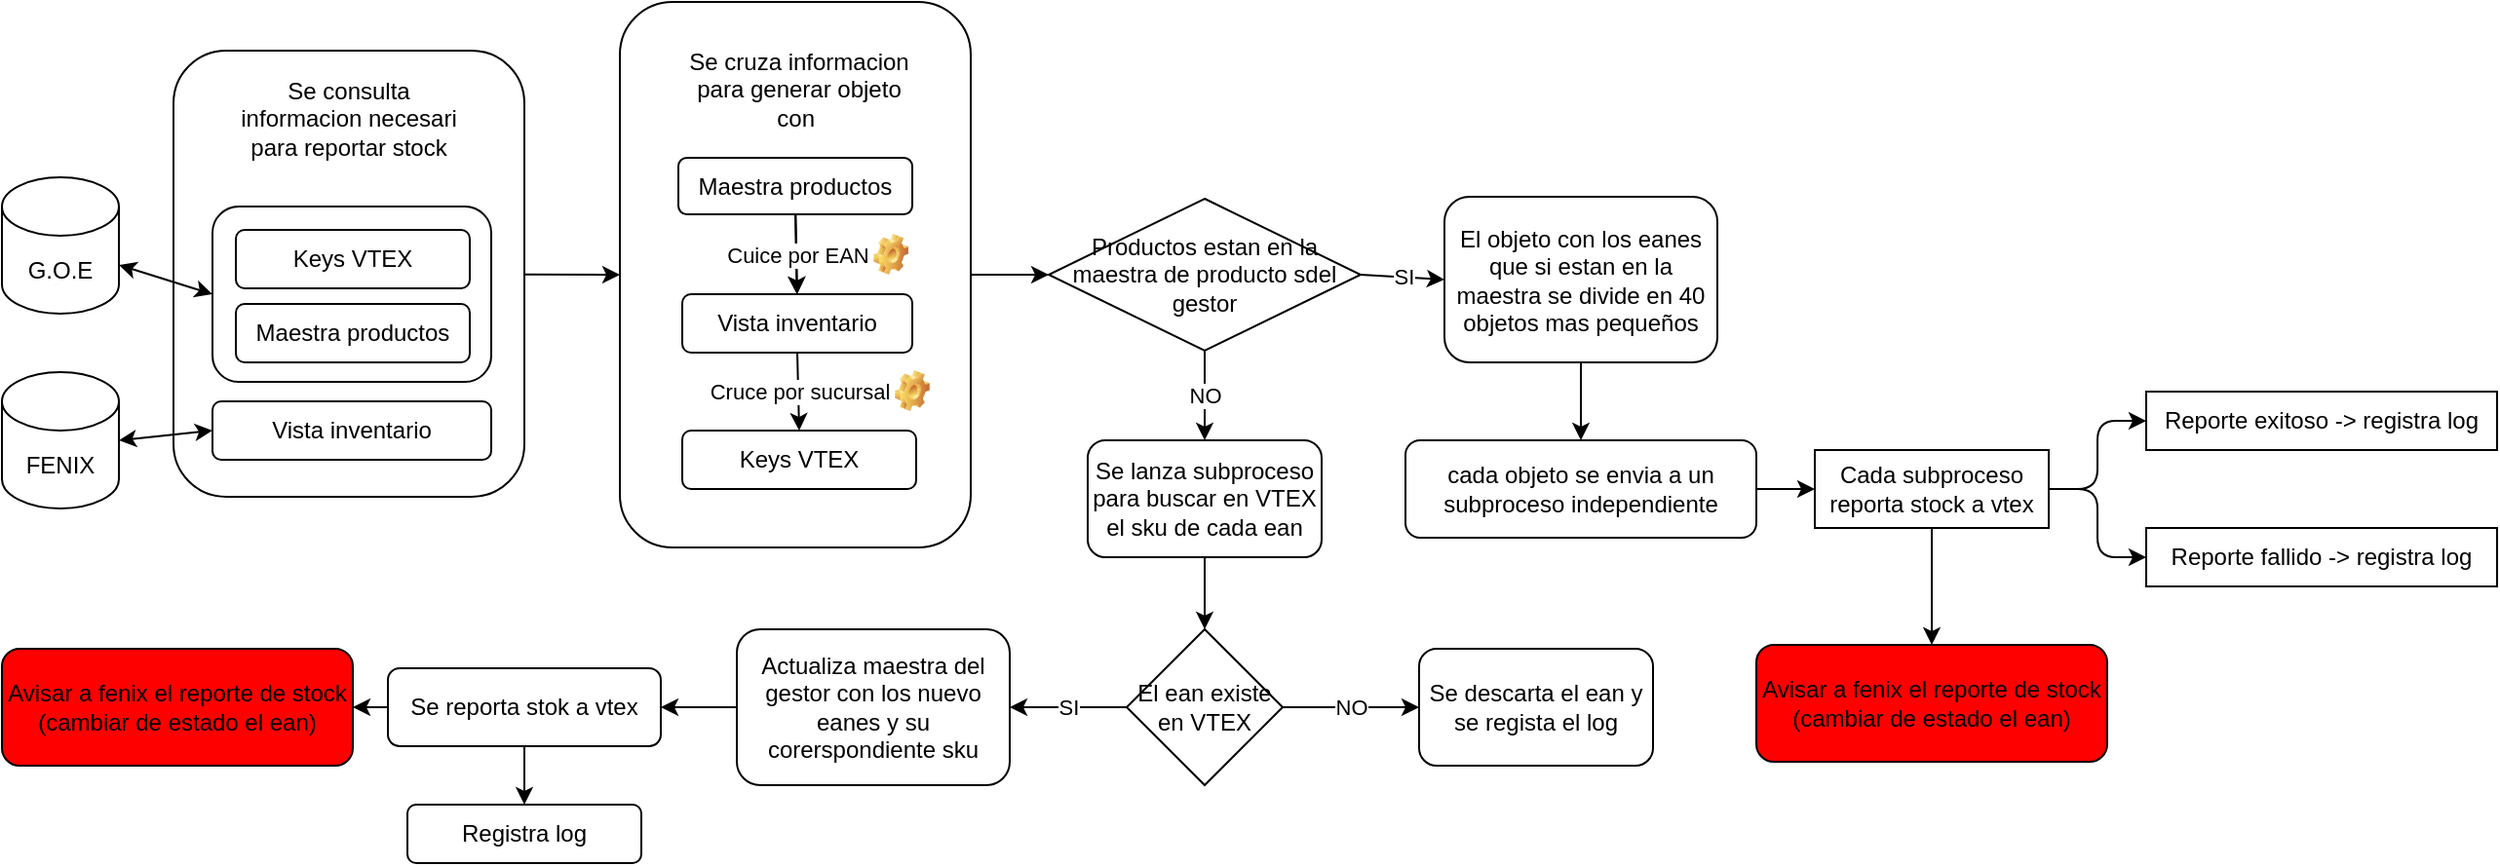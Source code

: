 <mxfile>
    <diagram id="9W0aQho4zFo7D8Azc_1M" name="Sincronizacion de Inventario">
        <mxGraphModel dx="995" dy="477" grid="1" gridSize="10" guides="0" tooltips="1" connect="1" arrows="1" fold="1" page="1" pageScale="1" pageWidth="827" pageHeight="1169" math="0" shadow="0">
            <root>
                <mxCell id="0"/>
                <mxCell id="1" parent="0"/>
                <mxCell id="IDtyQV8B6ksGOKyQBEoF-31" style="edgeStyle=none;html=1;entryX=0;entryY=0.5;entryDx=0;entryDy=0;" edge="1" parent="1" source="IDtyQV8B6ksGOKyQBEoF-4" target="IDtyQV8B6ksGOKyQBEoF-16">
                    <mxGeometry relative="1" as="geometry">
                        <mxPoint x="657" y="235" as="targetPoint"/>
                    </mxGeometry>
                </mxCell>
                <mxCell id="IDtyQV8B6ksGOKyQBEoF-4" value="" style="rounded=1;whiteSpace=wrap;html=1;" vertex="1" parent="1">
                    <mxGeometry x="358" y="125" width="180" height="229" as="geometry"/>
                </mxCell>
                <mxCell id="IDtyQV8B6ksGOKyQBEoF-8" value="" style="rounded=1;whiteSpace=wrap;html=1;" vertex="1" parent="1">
                    <mxGeometry x="378" y="205" width="143" height="90" as="geometry"/>
                </mxCell>
                <mxCell id="IDtyQV8B6ksGOKyQBEoF-1" value="Keys VTEX" style="rounded=1;whiteSpace=wrap;html=1;" vertex="1" parent="1">
                    <mxGeometry x="390" y="217" width="120" height="30" as="geometry"/>
                </mxCell>
                <mxCell id="IDtyQV8B6ksGOKyQBEoF-2" value="Vista inventario" style="rounded=1;whiteSpace=wrap;html=1;" vertex="1" parent="1">
                    <mxGeometry x="378" y="305" width="143" height="30" as="geometry"/>
                </mxCell>
                <mxCell id="IDtyQV8B6ksGOKyQBEoF-3" value="Maestra productos" style="rounded=1;whiteSpace=wrap;html=1;" vertex="1" parent="1">
                    <mxGeometry x="390" y="255" width="120" height="30" as="geometry"/>
                </mxCell>
                <mxCell id="IDtyQV8B6ksGOKyQBEoF-9" value="G.O.E" style="shape=cylinder3;whiteSpace=wrap;html=1;boundedLbl=1;backgroundOutline=1;size=15;" vertex="1" parent="1">
                    <mxGeometry x="270" y="190" width="60" height="70" as="geometry"/>
                </mxCell>
                <mxCell id="IDtyQV8B6ksGOKyQBEoF-10" value="FENIX" style="shape=cylinder3;whiteSpace=wrap;html=1;boundedLbl=1;backgroundOutline=1;size=15;" vertex="1" parent="1">
                    <mxGeometry x="270" y="290" width="60" height="70" as="geometry"/>
                </mxCell>
                <mxCell id="IDtyQV8B6ksGOKyQBEoF-11" value="" style="endArrow=classic;startArrow=classic;html=1;exitX=1;exitY=0;exitDx=0;exitDy=45;exitPerimeter=0;entryX=0;entryY=0.5;entryDx=0;entryDy=0;" edge="1" parent="1" source="IDtyQV8B6ksGOKyQBEoF-9" target="IDtyQV8B6ksGOKyQBEoF-8">
                    <mxGeometry width="50" height="50" relative="1" as="geometry">
                        <mxPoint x="277" y="225" as="sourcePoint"/>
                        <mxPoint x="327" y="175" as="targetPoint"/>
                    </mxGeometry>
                </mxCell>
                <mxCell id="IDtyQV8B6ksGOKyQBEoF-12" value="" style="endArrow=classic;startArrow=classic;html=1;exitX=1;exitY=0.5;exitDx=0;exitDy=0;exitPerimeter=0;entryX=0;entryY=0.5;entryDx=0;entryDy=0;" edge="1" parent="1" source="IDtyQV8B6ksGOKyQBEoF-10" target="IDtyQV8B6ksGOKyQBEoF-2">
                    <mxGeometry width="50" height="50" relative="1" as="geometry">
                        <mxPoint x="237" y="260" as="sourcePoint"/>
                        <mxPoint x="388" y="260" as="targetPoint"/>
                    </mxGeometry>
                </mxCell>
                <mxCell id="IDtyQV8B6ksGOKyQBEoF-15" value="Se consulta informacion necesari para reportar stock" style="text;html=1;strokeColor=none;fillColor=none;align=center;verticalAlign=middle;whiteSpace=wrap;rounded=0;" vertex="1" parent="1">
                    <mxGeometry x="388" y="145" width="120" height="30" as="geometry"/>
                </mxCell>
                <mxCell id="IDtyQV8B6ksGOKyQBEoF-29" value="" style="group" vertex="1" connectable="0" parent="1">
                    <mxGeometry x="587" y="100" width="180" height="280" as="geometry"/>
                </mxCell>
                <mxCell id="IDtyQV8B6ksGOKyQBEoF-16" value="" style="rounded=1;whiteSpace=wrap;html=1;" vertex="1" parent="IDtyQV8B6ksGOKyQBEoF-29">
                    <mxGeometry width="180" height="280" as="geometry"/>
                </mxCell>
                <mxCell id="IDtyQV8B6ksGOKyQBEoF-18" value="Keys VTEX" style="rounded=1;whiteSpace=wrap;html=1;" vertex="1" parent="IDtyQV8B6ksGOKyQBEoF-29">
                    <mxGeometry x="32" y="220" width="120" height="30" as="geometry"/>
                </mxCell>
                <mxCell id="IDtyQV8B6ksGOKyQBEoF-19" value="Vista inventario" style="rounded=1;whiteSpace=wrap;html=1;" vertex="1" parent="IDtyQV8B6ksGOKyQBEoF-29">
                    <mxGeometry x="32" y="150" width="118" height="30" as="geometry"/>
                </mxCell>
                <mxCell id="IDtyQV8B6ksGOKyQBEoF-30" value="" style="edgeStyle=none;html=1;" edge="1" parent="IDtyQV8B6ksGOKyQBEoF-29" source="IDtyQV8B6ksGOKyQBEoF-20" target="IDtyQV8B6ksGOKyQBEoF-19">
                    <mxGeometry relative="1" as="geometry"/>
                </mxCell>
                <mxCell id="IDtyQV8B6ksGOKyQBEoF-20" value="Maestra productos" style="rounded=1;whiteSpace=wrap;html=1;" vertex="1" parent="IDtyQV8B6ksGOKyQBEoF-29">
                    <mxGeometry x="30" y="80" width="120" height="29" as="geometry"/>
                </mxCell>
                <mxCell id="IDtyQV8B6ksGOKyQBEoF-21" value="Se cruza informacion para generar objeto con&amp;nbsp;" style="text;html=1;strokeColor=none;fillColor=none;align=center;verticalAlign=middle;whiteSpace=wrap;rounded=0;" vertex="1" parent="IDtyQV8B6ksGOKyQBEoF-29">
                    <mxGeometry x="32" y="30" width="120" height="30" as="geometry"/>
                </mxCell>
                <mxCell id="IDtyQV8B6ksGOKyQBEoF-23" value="" style="endArrow=classic;html=1;exitX=0.5;exitY=1;exitDx=0;exitDy=0;entryX=0.5;entryY=0;entryDx=0;entryDy=0;" edge="1" parent="IDtyQV8B6ksGOKyQBEoF-29" source="IDtyQV8B6ksGOKyQBEoF-19" target="IDtyQV8B6ksGOKyQBEoF-18">
                    <mxGeometry relative="1" as="geometry">
                        <mxPoint x="-170" y="110" as="sourcePoint"/>
                        <mxPoint x="210" y="170" as="targetPoint"/>
                    </mxGeometry>
                </mxCell>
                <mxCell id="IDtyQV8B6ksGOKyQBEoF-24" value="Cruce por sucursal" style="edgeLabel;resizable=0;html=1;align=center;verticalAlign=middle;" connectable="0" vertex="1" parent="IDtyQV8B6ksGOKyQBEoF-23">
                    <mxGeometry relative="1" as="geometry"/>
                </mxCell>
                <mxCell id="IDtyQV8B6ksGOKyQBEoF-25" value="" style="endArrow=classic;html=1;entryX=0.5;entryY=0;entryDx=0;entryDy=0;exitX=0.5;exitY=1;exitDx=0;exitDy=0;" edge="1" parent="IDtyQV8B6ksGOKyQBEoF-29" source="IDtyQV8B6ksGOKyQBEoF-20" target="IDtyQV8B6ksGOKyQBEoF-19">
                    <mxGeometry relative="1" as="geometry">
                        <mxPoint x="240" y="120" as="sourcePoint"/>
                        <mxPoint x="101" y="189" as="targetPoint"/>
                    </mxGeometry>
                </mxCell>
                <mxCell id="IDtyQV8B6ksGOKyQBEoF-26" value="Cuice por EAN" style="edgeLabel;resizable=0;html=1;align=center;verticalAlign=middle;" connectable="0" vertex="1" parent="IDtyQV8B6ksGOKyQBEoF-25">
                    <mxGeometry relative="1" as="geometry"/>
                </mxCell>
                <mxCell id="IDtyQV8B6ksGOKyQBEoF-27" value="" style="shape=image;html=1;verticalLabelPosition=bottom;verticalAlign=top;imageAspect=1;aspect=fixed;image=img/clipart/Gear_128x128.png" vertex="1" parent="IDtyQV8B6ksGOKyQBEoF-29">
                    <mxGeometry x="130.1" y="119" width="17.9" height="21" as="geometry"/>
                </mxCell>
                <mxCell id="IDtyQV8B6ksGOKyQBEoF-28" value="" style="shape=image;html=1;verticalLabelPosition=bottom;verticalAlign=top;imageAspect=1;aspect=fixed;image=img/clipart/Gear_128x128.png" vertex="1" parent="IDtyQV8B6ksGOKyQBEoF-29">
                    <mxGeometry x="141" y="189" width="17.9" height="21" as="geometry"/>
                </mxCell>
                <mxCell id="IDtyQV8B6ksGOKyQBEoF-33" value="Productos estan en la maestra de producto sdel gestor" style="rhombus;whiteSpace=wrap;html=1;" vertex="1" parent="1">
                    <mxGeometry x="807" y="201" width="160" height="78" as="geometry"/>
                </mxCell>
                <mxCell id="IDtyQV8B6ksGOKyQBEoF-34" style="edgeStyle=none;html=1;entryX=0;entryY=0.5;entryDx=0;entryDy=0;" edge="1" parent="1" source="IDtyQV8B6ksGOKyQBEoF-16" target="IDtyQV8B6ksGOKyQBEoF-33">
                    <mxGeometry relative="1" as="geometry">
                        <mxPoint x="877" y="305" as="targetPoint"/>
                    </mxGeometry>
                </mxCell>
                <mxCell id="IDtyQV8B6ksGOKyQBEoF-44" style="edgeStyle=none;html=1;entryX=0.5;entryY=0;entryDx=0;entryDy=0;exitX=0.5;exitY=1;exitDx=0;exitDy=0;" edge="1" parent="1" source="IDtyQV8B6ksGOKyQBEoF-35" target="IDtyQV8B6ksGOKyQBEoF-43">
                    <mxGeometry relative="1" as="geometry"/>
                </mxCell>
                <mxCell id="IDtyQV8B6ksGOKyQBEoF-35" value="El objeto con los eanes que si estan en la maestra se divide en 40 objetos mas pequeños" style="rounded=1;whiteSpace=wrap;html=1;" vertex="1" parent="1">
                    <mxGeometry x="1010" y="200" width="140" height="85" as="geometry"/>
                </mxCell>
                <mxCell id="IDtyQV8B6ksGOKyQBEoF-66" style="edgeStyle=none;html=1;entryX=0.5;entryY=0;entryDx=0;entryDy=0;" edge="1" parent="1" source="IDtyQV8B6ksGOKyQBEoF-37" target="IDtyQV8B6ksGOKyQBEoF-45">
                    <mxGeometry relative="1" as="geometry"/>
                </mxCell>
                <mxCell id="IDtyQV8B6ksGOKyQBEoF-37" value="Se lanza subproceso para buscar en VTEX el sku de cada ean" style="rounded=1;whiteSpace=wrap;html=1;" vertex="1" parent="1">
                    <mxGeometry x="827" y="325" width="120" height="60" as="geometry"/>
                </mxCell>
                <mxCell id="IDtyQV8B6ksGOKyQBEoF-39" value="" style="endArrow=classic;html=1;exitX=0.5;exitY=1;exitDx=0;exitDy=0;entryX=0.5;entryY=0;entryDx=0;entryDy=0;" edge="1" parent="1" source="IDtyQV8B6ksGOKyQBEoF-33" target="IDtyQV8B6ksGOKyQBEoF-37">
                    <mxGeometry relative="1" as="geometry">
                        <mxPoint x="1027" y="315" as="sourcePoint"/>
                        <mxPoint x="1057" y="175" as="targetPoint"/>
                    </mxGeometry>
                </mxCell>
                <mxCell id="IDtyQV8B6ksGOKyQBEoF-40" value="NO" style="edgeLabel;resizable=0;html=1;align=center;verticalAlign=middle;" connectable="0" vertex="1" parent="IDtyQV8B6ksGOKyQBEoF-39">
                    <mxGeometry relative="1" as="geometry"/>
                </mxCell>
                <mxCell id="IDtyQV8B6ksGOKyQBEoF-41" value="" style="endArrow=classic;html=1;exitX=1;exitY=0.5;exitDx=0;exitDy=0;entryX=0;entryY=0.5;entryDx=0;entryDy=0;" edge="1" parent="1" source="IDtyQV8B6ksGOKyQBEoF-33" target="IDtyQV8B6ksGOKyQBEoF-35">
                    <mxGeometry relative="1" as="geometry">
                        <mxPoint x="977" y="195" as="sourcePoint"/>
                        <mxPoint x="1077" y="195" as="targetPoint"/>
                    </mxGeometry>
                </mxCell>
                <mxCell id="IDtyQV8B6ksGOKyQBEoF-42" value="SI" style="edgeLabel;resizable=0;html=1;align=center;verticalAlign=middle;" connectable="0" vertex="1" parent="IDtyQV8B6ksGOKyQBEoF-41">
                    <mxGeometry relative="1" as="geometry"/>
                </mxCell>
                <mxCell id="IDtyQV8B6ksGOKyQBEoF-58" style="edgeStyle=none;html=1;entryX=0;entryY=0.5;entryDx=0;entryDy=0;exitX=1;exitY=0.5;exitDx=0;exitDy=0;" edge="1" parent="1" source="IDtyQV8B6ksGOKyQBEoF-43" target="IDtyQV8B6ksGOKyQBEoF-53">
                    <mxGeometry relative="1" as="geometry"/>
                </mxCell>
                <mxCell id="IDtyQV8B6ksGOKyQBEoF-43" value="cada objeto se envia a un subproceso independiente" style="rounded=1;whiteSpace=wrap;html=1;" vertex="1" parent="1">
                    <mxGeometry x="990" y="325" width="180" height="50" as="geometry"/>
                </mxCell>
                <mxCell id="IDtyQV8B6ksGOKyQBEoF-45" value="El ean existe en VTEX" style="rhombus;whiteSpace=wrap;html=1;" vertex="1" parent="1">
                    <mxGeometry x="847" y="422" width="80" height="80" as="geometry"/>
                </mxCell>
                <mxCell id="IDtyQV8B6ksGOKyQBEoF-46" value="Se descarta el ean y se regista el log" style="rounded=1;whiteSpace=wrap;html=1;" vertex="1" parent="1">
                    <mxGeometry x="997" y="432" width="120" height="60" as="geometry"/>
                </mxCell>
                <mxCell id="IDtyQV8B6ksGOKyQBEoF-47" value="" style="endArrow=classic;html=1;exitX=1;exitY=0.5;exitDx=0;exitDy=0;entryX=0;entryY=0.5;entryDx=0;entryDy=0;" edge="1" parent="1" source="IDtyQV8B6ksGOKyQBEoF-45" target="IDtyQV8B6ksGOKyQBEoF-46">
                    <mxGeometry relative="1" as="geometry">
                        <mxPoint x="737" y="462" as="sourcePoint"/>
                        <mxPoint x="837" y="462" as="targetPoint"/>
                    </mxGeometry>
                </mxCell>
                <mxCell id="IDtyQV8B6ksGOKyQBEoF-48" value="NO" style="edgeLabel;resizable=0;html=1;align=center;verticalAlign=middle;" connectable="0" vertex="1" parent="IDtyQV8B6ksGOKyQBEoF-47">
                    <mxGeometry relative="1" as="geometry"/>
                </mxCell>
                <mxCell id="IDtyQV8B6ksGOKyQBEoF-65" style="edgeStyle=none;html=1;entryX=1;entryY=0.5;entryDx=0;entryDy=0;exitX=0;exitY=0.5;exitDx=0;exitDy=0;" edge="1" parent="1" source="IDtyQV8B6ksGOKyQBEoF-49" target="IDtyQV8B6ksGOKyQBEoF-50">
                    <mxGeometry relative="1" as="geometry"/>
                </mxCell>
                <mxCell id="IDtyQV8B6ksGOKyQBEoF-49" value="Actualiza maestra del gestor con los nuevo eanes y su corerspondiente sku" style="rounded=1;whiteSpace=wrap;html=1;" vertex="1" parent="1">
                    <mxGeometry x="647" y="422" width="140" height="80" as="geometry"/>
                </mxCell>
                <mxCell id="IDtyQV8B6ksGOKyQBEoF-61" style="edgeStyle=none;html=1;entryX=0.5;entryY=0;entryDx=0;entryDy=0;" edge="1" parent="1" source="IDtyQV8B6ksGOKyQBEoF-50" target="IDtyQV8B6ksGOKyQBEoF-60">
                    <mxGeometry relative="1" as="geometry"/>
                </mxCell>
                <mxCell id="IDtyQV8B6ksGOKyQBEoF-62" style="edgeStyle=none;html=1;entryX=1;entryY=0.5;entryDx=0;entryDy=0;exitX=0;exitY=0.5;exitDx=0;exitDy=0;" edge="1" parent="1" source="IDtyQV8B6ksGOKyQBEoF-50" target="IDtyQV8B6ksGOKyQBEoF-51">
                    <mxGeometry relative="1" as="geometry">
                        <mxPoint x="417" y="535" as="sourcePoint"/>
                    </mxGeometry>
                </mxCell>
                <mxCell id="IDtyQV8B6ksGOKyQBEoF-50" value="Se reporta stok a vtex" style="rounded=1;whiteSpace=wrap;html=1;" vertex="1" parent="1">
                    <mxGeometry x="468" y="442" width="140" height="40" as="geometry"/>
                </mxCell>
                <mxCell id="IDtyQV8B6ksGOKyQBEoF-51" value="Avisar a fenix el reporte de stock (cambiar de estado el ean)" style="rounded=1;whiteSpace=wrap;html=1;fillColor=#FF0000;" vertex="1" parent="1">
                    <mxGeometry x="270" y="432" width="180" height="60" as="geometry"/>
                </mxCell>
                <mxCell id="IDtyQV8B6ksGOKyQBEoF-68" style="edgeStyle=none;html=1;entryX=0.5;entryY=0;entryDx=0;entryDy=0;" edge="1" parent="1" source="IDtyQV8B6ksGOKyQBEoF-53" target="IDtyQV8B6ksGOKyQBEoF-67">
                    <mxGeometry relative="1" as="geometry"/>
                </mxCell>
                <mxCell id="IDtyQV8B6ksGOKyQBEoF-53" value="Cada subproceso reporta stock a vtex" style="whiteSpace=wrap;html=1;" vertex="1" parent="1">
                    <mxGeometry x="1200" y="330" width="120" height="40" as="geometry"/>
                </mxCell>
                <mxCell id="IDtyQV8B6ksGOKyQBEoF-54" value="Reporte exitoso -&amp;gt; registra log" style="whiteSpace=wrap;html=1;" vertex="1" parent="1">
                    <mxGeometry x="1370" y="300" width="180" height="30" as="geometry"/>
                </mxCell>
                <mxCell id="IDtyQV8B6ksGOKyQBEoF-55" value="" style="edgeStyle=elbowEdgeStyle;elbow=vertical;html=1;rounded=1;curved=0;sourcePerimeterSpacing=0;targetPerimeterSpacing=0;startSize=6;endSize=6;" edge="1" source="IDtyQV8B6ksGOKyQBEoF-53" target="IDtyQV8B6ksGOKyQBEoF-54" parent="1">
                    <mxGeometry relative="1" as="geometry"/>
                </mxCell>
                <mxCell id="IDtyQV8B6ksGOKyQBEoF-56" value="Reporte fallido -&amp;gt; registra log" style="whiteSpace=wrap;html=1;" vertex="1" parent="1">
                    <mxGeometry x="1370" y="370" width="180" height="30" as="geometry"/>
                </mxCell>
                <mxCell id="IDtyQV8B6ksGOKyQBEoF-57" value="" style="edgeStyle=elbowEdgeStyle;elbow=vertical;html=1;rounded=1;curved=0;sourcePerimeterSpacing=0;targetPerimeterSpacing=0;startSize=6;endSize=6;" edge="1" source="IDtyQV8B6ksGOKyQBEoF-53" target="IDtyQV8B6ksGOKyQBEoF-56" parent="1">
                    <mxGeometry relative="1" as="geometry"/>
                </mxCell>
                <mxCell id="IDtyQV8B6ksGOKyQBEoF-60" value="Registra log" style="rounded=1;whiteSpace=wrap;html=1;" vertex="1" parent="1">
                    <mxGeometry x="478" y="512" width="120" height="30" as="geometry"/>
                </mxCell>
                <mxCell id="IDtyQV8B6ksGOKyQBEoF-63" value="" style="endArrow=classic;html=1;entryX=1;entryY=0.5;entryDx=0;entryDy=0;exitX=0;exitY=0.5;exitDx=0;exitDy=0;" edge="1" parent="1" source="IDtyQV8B6ksGOKyQBEoF-45" target="IDtyQV8B6ksGOKyQBEoF-49">
                    <mxGeometry relative="1" as="geometry">
                        <mxPoint x="707" y="402" as="sourcePoint"/>
                        <mxPoint x="807" y="402" as="targetPoint"/>
                    </mxGeometry>
                </mxCell>
                <mxCell id="IDtyQV8B6ksGOKyQBEoF-64" value="SI" style="edgeLabel;resizable=0;html=1;align=center;verticalAlign=middle;" connectable="0" vertex="1" parent="IDtyQV8B6ksGOKyQBEoF-63">
                    <mxGeometry relative="1" as="geometry"/>
                </mxCell>
                <mxCell id="IDtyQV8B6ksGOKyQBEoF-67" value="Avisar a fenix el reporte de stock (cambiar de estado el ean)" style="rounded=1;whiteSpace=wrap;html=1;fillColor=#FF0000;" vertex="1" parent="1">
                    <mxGeometry x="1170" y="430" width="180" height="60" as="geometry"/>
                </mxCell>
            </root>
        </mxGraphModel>
    </diagram>
    <diagram id="cupeQ4AYKu-JpHyhWev2" name="Sincronizacion de inventario con fallo">
        <mxGraphModel dx="995" dy="477" grid="1" gridSize="10" guides="1" tooltips="1" connect="1" arrows="1" fold="1" page="1" pageScale="1" pageWidth="827" pageHeight="1169" math="0" shadow="0">
            <root>
                <mxCell id="0"/>
                <mxCell id="1" parent="0"/>
            </root>
        </mxGraphModel>
    </diagram>
</mxfile>